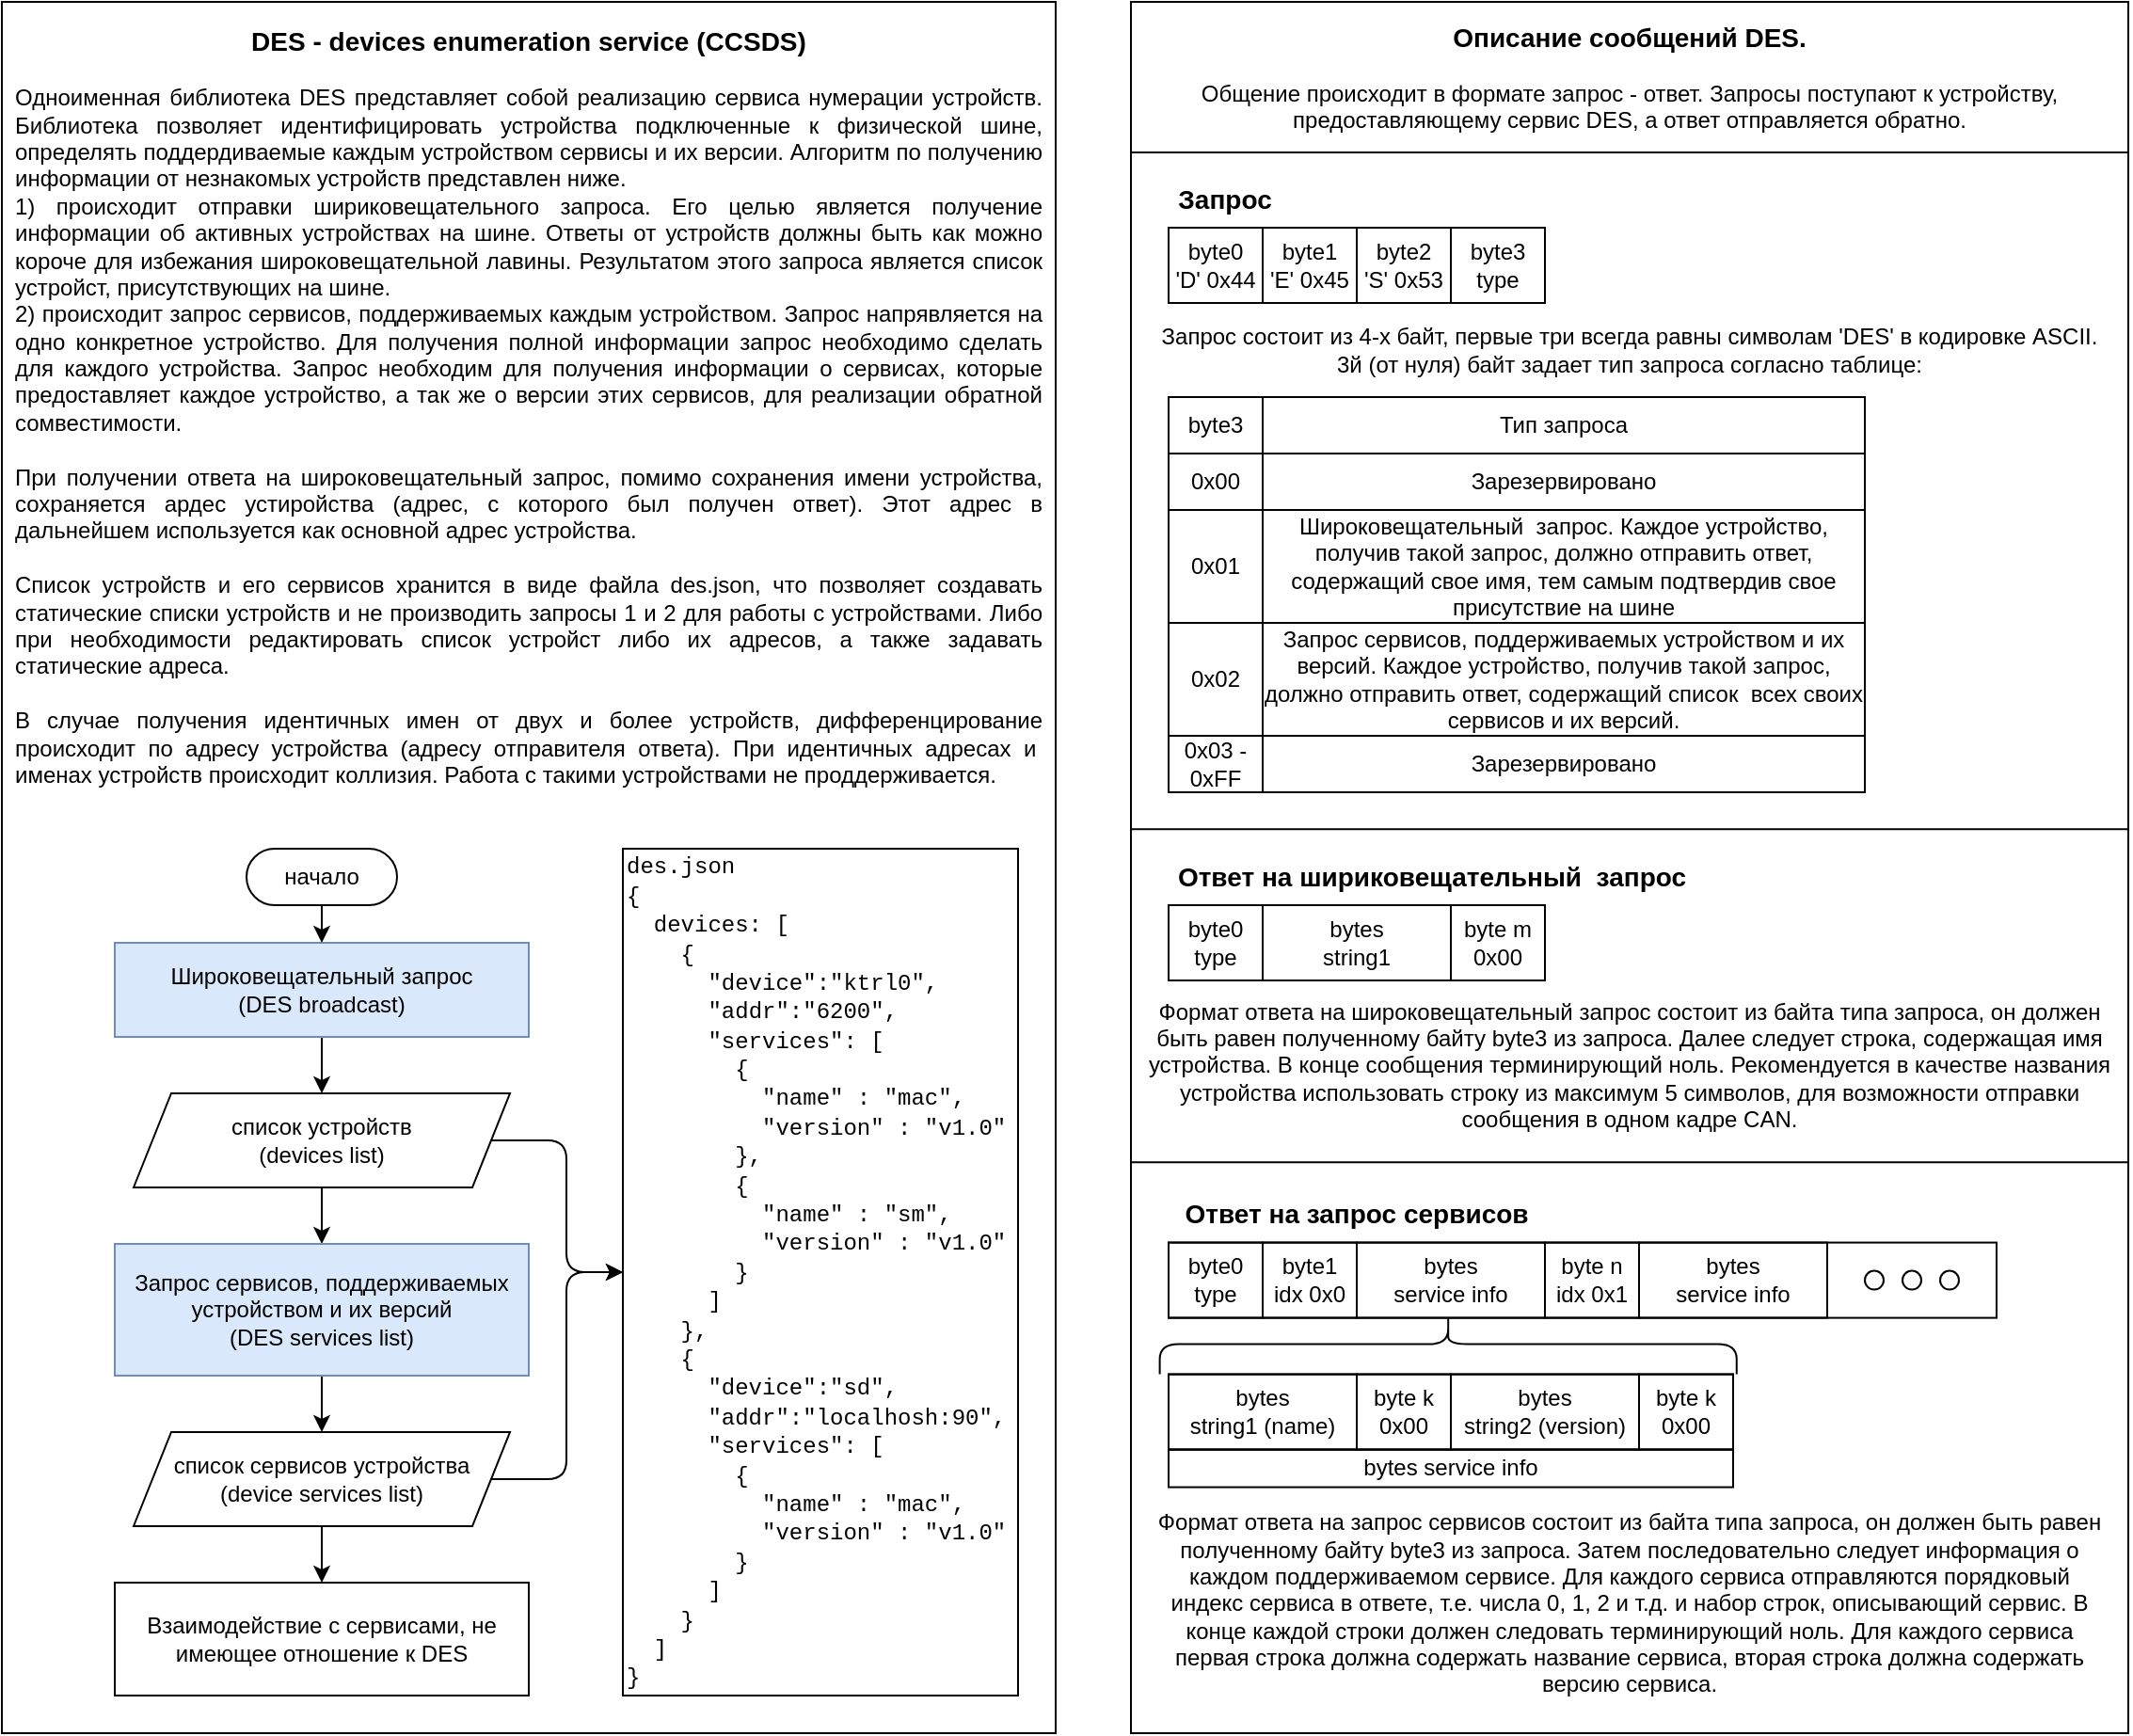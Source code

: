 <mxfile>
    <diagram id="9955hTIZ9qIGO8fSdCxM" name="Page-1">
        <mxGraphModel dx="980" dy="728" grid="1" gridSize="10" guides="1" tooltips="1" connect="0" arrows="1" fold="1" page="1" pageScale="1" pageWidth="850" pageHeight="1100" math="0" shadow="0">
            <root>
                <mxCell id="0"/>
                <mxCell id="1" parent="0"/>
                <mxCell id="49" value="" style="rounded=0;whiteSpace=wrap;html=1;" vertex="1" parent="1">
                    <mxGeometry x="740" y="560" width="200" height="40" as="geometry"/>
                </mxCell>
                <mxCell id="2" value="&lt;div style=&quot;&quot;&gt;&lt;span style=&quot;background-color: initial;&quot;&gt;&lt;b&gt;&lt;font style=&quot;font-size: 14px;&quot;&gt;DES - devices enumeration service (CCSDS)&lt;/font&gt;&lt;/b&gt;&lt;/span&gt;&lt;/div&gt;&lt;div style=&quot;&quot;&gt;&lt;span style=&quot;background-color: initial;&quot;&gt;&lt;br&gt;&lt;/span&gt;&lt;/div&gt;&lt;span style=&quot;background-color: initial;&quot;&gt;&lt;div style=&quot;text-align: justify;&quot;&gt;&lt;span style=&quot;background-color: initial;&quot;&gt;Одноименная библиотека DES представляет собой реализацию сервиса нумерации устройств. Библиотека позволяет идентифицировать устройства подключенные к физической шине, определять поддердиваемые каждым устройством сервисы и их версии. Алгоритм по получению информации от незнакомых устройств представлен ниже.&lt;/span&gt;&lt;/div&gt;&lt;div style=&quot;text-align: justify;&quot;&gt;&lt;span style=&quot;background-color: initial;&quot;&gt;1) происходит отправки шириковещательного запроса. Его целью является получение информации об активных устройствах на шине. Ответы от устройств должны быть как можно короче для избежания широковещательной лавины. Результатом этого запроса является список устройст, присутствующих на шине.&lt;/span&gt;&lt;/div&gt;&lt;div style=&quot;text-align: justify;&quot;&gt;&lt;span style=&quot;background-color: initial;&quot;&gt;2) происходит запрос сервисов, поддерживаемых каждым устройством. Запрос напрявляется на одно конкретное устройство. Для получения полной информации запрос необходимо сделать для каждого устройства. Запрос необходим для получения информации о сервисах, которые предоставляет каждое устройство, а так же о версии этих сервисов, для реализации обратной сомвестимости.&lt;/span&gt;&lt;/div&gt;&lt;div style=&quot;text-align: justify;&quot;&gt;&lt;span style=&quot;background-color: initial;&quot;&gt;&lt;br&gt;&lt;/span&gt;&lt;/div&gt;&lt;div style=&quot;text-align: justify;&quot;&gt;&lt;span style=&quot;background-color: initial;&quot;&gt;При получении ответа на широковещательный запрос, помимо сохранения имени устройства, сохраняется ардес устиройства (адрес, с которого был получен ответ). Этот адрес в дальнейшем используется как основной адрес устройства.&lt;/span&gt;&lt;/div&gt;&lt;div style=&quot;text-align: justify;&quot;&gt;&lt;span style=&quot;background-color: initial;&quot;&gt;&lt;br&gt;&lt;/span&gt;&lt;/div&gt;&lt;div style=&quot;text-align: justify;&quot;&gt;&lt;span style=&quot;background-color: initial;&quot;&gt;Список устройств и его сервисов хранится в виде файла des.json, что позволяет создавать статические списки устройств и не производить запросы 1 и 2 для работы с устройствами. Либо при необходимости редактировать список устройст либо их адресов, а также задавать статические адреса.&lt;/span&gt;&lt;br&gt;&lt;/div&gt;&lt;div style=&quot;text-align: justify;&quot;&gt;&lt;br&gt;&lt;/div&gt;&lt;div style=&quot;text-align: justify;&quot;&gt;В случае получения идентичных имен от двух и более устройств, дифференцирование происходит по адресу устройства (адресу отправителя ответа). При идентичных адресах и&amp;nbsp; именах устройств происходит коллизия. Работа с такими устройствами не проддерживается.&lt;/div&gt;&lt;div style=&quot;text-align: justify;&quot;&gt;&lt;span style=&quot;background-color: initial;&quot;&gt;&lt;br&gt;&lt;/span&gt;&lt;/div&gt;&lt;/span&gt;" style="rounded=0;whiteSpace=wrap;html=1;verticalAlign=top;spacing=8;movable=1;resizable=1;rotatable=1;deletable=1;editable=1;connectable=1;" parent="1" vertex="1">
                    <mxGeometry x="120" y="80" width="560" height="920" as="geometry"/>
                </mxCell>
                <mxCell id="6" style="edgeStyle=none;html=1;" parent="1" source="3" target="5" edge="1">
                    <mxGeometry relative="1" as="geometry"/>
                </mxCell>
                <mxCell id="3" value="Широковещательный запрос&lt;br&gt;(DES broadcast)" style="rounded=0;whiteSpace=wrap;html=1;fillColor=#dae8fc;strokeColor=#6c8ebf;" parent="1" vertex="1">
                    <mxGeometry x="180" y="580" width="220" height="50" as="geometry"/>
                </mxCell>
                <mxCell id="10" style="edgeStyle=none;html=1;" parent="1" source="5" target="9" edge="1">
                    <mxGeometry relative="1" as="geometry"/>
                </mxCell>
                <mxCell id="16" style="edgeStyle=orthogonalEdgeStyle;html=1;entryX=0;entryY=0.5;entryDx=0;entryDy=0;fontFamily=Courier New;exitX=1;exitY=0.5;exitDx=0;exitDy=0;" parent="1" source="5" target="15" edge="1">
                    <mxGeometry relative="1" as="geometry"/>
                </mxCell>
                <mxCell id="5" value="список устройств&lt;br&gt;(devices list)" style="shape=parallelogram;perimeter=parallelogramPerimeter;whiteSpace=wrap;html=1;fixedSize=1;" parent="1" vertex="1">
                    <mxGeometry x="190" y="660" width="200" height="50" as="geometry"/>
                </mxCell>
                <mxCell id="8" style="edgeStyle=none;html=1;" parent="1" source="7" target="3" edge="1">
                    <mxGeometry relative="1" as="geometry"/>
                </mxCell>
                <mxCell id="7" value="начало" style="rounded=1;whiteSpace=wrap;html=1;arcSize=50;" parent="1" vertex="1">
                    <mxGeometry x="250" y="530" width="80" height="30" as="geometry"/>
                </mxCell>
                <mxCell id="12" style="edgeStyle=none;html=1;" parent="1" source="9" target="11" edge="1">
                    <mxGeometry relative="1" as="geometry"/>
                </mxCell>
                <mxCell id="9" value="Запрос сервисов, поддерживаемых устройством и их версий&lt;br&gt;(DES services list)" style="rounded=0;whiteSpace=wrap;html=1;fillColor=#dae8fc;strokeColor=#6c8ebf;" parent="1" vertex="1">
                    <mxGeometry x="180" y="740" width="220" height="70" as="geometry"/>
                </mxCell>
                <mxCell id="14" style="edgeStyle=none;html=1;" parent="1" source="11" target="13" edge="1">
                    <mxGeometry relative="1" as="geometry"/>
                </mxCell>
                <mxCell id="17" style="edgeStyle=orthogonalEdgeStyle;html=1;entryX=0;entryY=0.5;entryDx=0;entryDy=0;fontFamily=Courier New;exitX=1;exitY=0.5;exitDx=0;exitDy=0;" parent="1" source="11" target="15" edge="1">
                    <mxGeometry relative="1" as="geometry"/>
                </mxCell>
                <mxCell id="11" value="список сервисов устройства&lt;br&gt;(device services list)" style="shape=parallelogram;perimeter=parallelogramPerimeter;whiteSpace=wrap;html=1;fixedSize=1;" parent="1" vertex="1">
                    <mxGeometry x="190" y="840" width="200" height="50" as="geometry"/>
                </mxCell>
                <mxCell id="13" value="Взаимодействие с сервисами, не имеющее отношение к DES" style="rounded=0;whiteSpace=wrap;html=1;" parent="1" vertex="1">
                    <mxGeometry x="180" y="920" width="220" height="60" as="geometry"/>
                </mxCell>
                <mxCell id="15" value="&lt;font face=&quot;Courier New&quot;&gt;des.json&lt;br&gt;{&lt;br&gt;&amp;nbsp; devices: [&lt;br&gt;&amp;nbsp; &amp;nbsp; {&lt;br&gt;&amp;nbsp; &amp;nbsp; &amp;nbsp; &quot;device&quot;:&quot;ktrl0&quot;,&lt;br&gt;&amp;nbsp; &amp;nbsp; &amp;nbsp;&amp;nbsp;&lt;/font&gt;&lt;span style=&quot;font-family: &amp;quot;Courier New&amp;quot;;&quot;&gt;&quot;addr&quot;:&quot;6200&quot;,&lt;/span&gt;&lt;font face=&quot;Courier New&quot;&gt;&lt;br&gt;&amp;nbsp; &amp;nbsp; &amp;nbsp; &quot;services&quot;: [&lt;br&gt;&amp;nbsp; &amp;nbsp; &amp;nbsp; &amp;nbsp; {&lt;br&gt;&amp;nbsp; &amp;nbsp; &amp;nbsp; &amp;nbsp; &amp;nbsp; &quot;name&quot; : &quot;mac&quot;,&lt;br&gt;&amp;nbsp; &amp;nbsp; &amp;nbsp; &amp;nbsp; &amp;nbsp; &quot;version&quot; : &quot;v1.0&quot;&lt;br&gt;&amp;nbsp; &amp;nbsp; &amp;nbsp; &amp;nbsp; },&lt;br&gt;&amp;nbsp; &amp;nbsp; &amp;nbsp; &amp;nbsp; {&lt;br&gt;&amp;nbsp; &amp;nbsp; &amp;nbsp; &amp;nbsp; &amp;nbsp; &quot;name&quot; : &quot;sm&quot;,&lt;br&gt;&amp;nbsp; &amp;nbsp; &amp;nbsp; &amp;nbsp; &amp;nbsp; &quot;version&quot; : &quot;v1.0&quot;&lt;br&gt;&amp;nbsp; &amp;nbsp; &amp;nbsp; &amp;nbsp; }&lt;br&gt;&amp;nbsp; &amp;nbsp; &amp;nbsp; ]&amp;nbsp;&lt;br&gt;&amp;nbsp; &amp;nbsp; },&lt;br&gt;&lt;/font&gt;&lt;span style=&quot;font-family: &amp;quot;Courier New&amp;quot;;&quot;&gt;&amp;nbsp; &amp;nbsp; {&lt;/span&gt;&lt;br style=&quot;border-color: var(--border-color); font-family: &amp;quot;Courier New&amp;quot;;&quot;&gt;&lt;span style=&quot;font-family: &amp;quot;Courier New&amp;quot;;&quot;&gt;&amp;nbsp; &amp;nbsp; &amp;nbsp; &quot;device&quot;:&quot;sd&quot;,&lt;br&gt;&lt;/span&gt;&lt;span style=&quot;font-family: &amp;quot;Courier New&amp;quot;;&quot;&gt;&amp;nbsp; &amp;nbsp; &amp;nbsp; &quot;addr&quot;:&quot;localhosh:90&quot;,&lt;/span&gt;&lt;br style=&quot;border-color: var(--border-color); font-family: &amp;quot;Courier New&amp;quot;;&quot;&gt;&lt;span style=&quot;font-family: &amp;quot;Courier New&amp;quot;;&quot;&gt;&amp;nbsp; &amp;nbsp; &amp;nbsp; &quot;services&quot;: [&lt;/span&gt;&lt;br style=&quot;border-color: var(--border-color); font-family: &amp;quot;Courier New&amp;quot;;&quot;&gt;&lt;span style=&quot;font-family: &amp;quot;Courier New&amp;quot;;&quot;&gt;&amp;nbsp; &amp;nbsp; &amp;nbsp; &amp;nbsp; {&lt;/span&gt;&lt;br style=&quot;border-color: var(--border-color); font-family: &amp;quot;Courier New&amp;quot;;&quot;&gt;&lt;span style=&quot;font-family: &amp;quot;Courier New&amp;quot;;&quot;&gt;&amp;nbsp; &amp;nbsp; &amp;nbsp; &amp;nbsp; &amp;nbsp; &quot;name&quot; : &quot;mac&quot;,&lt;/span&gt;&lt;br style=&quot;border-color: var(--border-color); font-family: &amp;quot;Courier New&amp;quot;;&quot;&gt;&lt;span style=&quot;font-family: &amp;quot;Courier New&amp;quot;;&quot;&gt;&amp;nbsp; &amp;nbsp; &amp;nbsp; &amp;nbsp; &amp;nbsp; &quot;version&quot; : &quot;v1.0&quot;&lt;/span&gt;&lt;br style=&quot;border-color: var(--border-color); font-family: &amp;quot;Courier New&amp;quot;;&quot;&gt;&lt;span style=&quot;font-family: &amp;quot;Courier New&amp;quot;;&quot;&gt;&amp;nbsp; &amp;nbsp; &amp;nbsp; &amp;nbsp; }&lt;/span&gt;&lt;br style=&quot;border-color: var(--border-color); font-family: &amp;quot;Courier New&amp;quot;;&quot;&gt;&lt;span style=&quot;font-family: &amp;quot;Courier New&amp;quot;;&quot;&gt;&amp;nbsp; &amp;nbsp; &amp;nbsp; ]&lt;/span&gt;&lt;br style=&quot;border-color: var(--border-color); font-family: &amp;quot;Courier New&amp;quot;;&quot;&gt;&lt;span style=&quot;font-family: &amp;quot;Courier New&amp;quot;;&quot;&gt;&amp;nbsp; &amp;nbsp; }&lt;/span&gt;&lt;font face=&quot;Courier New&quot;&gt;&lt;br&gt;&amp;nbsp; ]&lt;br&gt;}&lt;/font&gt;" style="rounded=0;whiteSpace=wrap;html=1;align=left;" parent="1" vertex="1">
                    <mxGeometry x="450" y="530" width="210" height="450" as="geometry"/>
                </mxCell>
                <mxCell id="18" value="" style="rounded=0;whiteSpace=wrap;html=1;movable=1;resizable=1;rotatable=1;deletable=1;editable=1;connectable=1;" vertex="1" parent="1">
                    <mxGeometry x="720" y="80" width="530" height="920" as="geometry"/>
                </mxCell>
                <mxCell id="20" value="&lt;font style=&quot;font-size: 14px;&quot;&gt;&lt;b&gt;Описание сообщений DES.&lt;/b&gt;&lt;/font&gt;&lt;br&gt;&lt;br&gt;Общение происходит в формате запрос - ответ. Запросы поступают к устройству, предоставляющему сервис DES, а ответ отправляется обратно." style="text;html=1;strokeColor=none;fillColor=none;align=center;verticalAlign=middle;whiteSpace=wrap;rounded=0;" vertex="1" parent="1">
                    <mxGeometry x="720" y="90" width="530" height="60" as="geometry"/>
                </mxCell>
                <mxCell id="22" value="" style="rounded=0;whiteSpace=wrap;html=1;" vertex="1" parent="1">
                    <mxGeometry x="740" y="200" width="200" height="40" as="geometry"/>
                </mxCell>
                <mxCell id="23" value="" style="endArrow=none;html=1;entryX=0.25;entryY=0;entryDx=0;entryDy=0;exitX=0.25;exitY=1;exitDx=0;exitDy=0;" edge="1" parent="1" source="22" target="22">
                    <mxGeometry width="50" height="50" relative="1" as="geometry">
                        <mxPoint x="890" y="390" as="sourcePoint"/>
                        <mxPoint x="940" y="340" as="targetPoint"/>
                    </mxGeometry>
                </mxCell>
                <mxCell id="24" value="" style="endArrow=none;html=1;entryX=0.5;entryY=0;entryDx=0;entryDy=0;exitX=0.5;exitY=1;exitDx=0;exitDy=0;" edge="1" parent="1" source="22" target="22">
                    <mxGeometry width="50" height="50" relative="1" as="geometry">
                        <mxPoint x="800" y="250" as="sourcePoint"/>
                        <mxPoint x="800" y="210" as="targetPoint"/>
                    </mxGeometry>
                </mxCell>
                <mxCell id="25" value="" style="endArrow=none;html=1;entryX=0.75;entryY=0;entryDx=0;entryDy=0;exitX=0.75;exitY=1;exitDx=0;exitDy=0;" edge="1" parent="1" source="22" target="22">
                    <mxGeometry width="50" height="50" relative="1" as="geometry">
                        <mxPoint x="810" y="260" as="sourcePoint"/>
                        <mxPoint x="810" y="220" as="targetPoint"/>
                    </mxGeometry>
                </mxCell>
                <mxCell id="26" value="byte0&lt;br&gt;'D' 0x44" style="text;html=1;strokeColor=none;fillColor=none;align=center;verticalAlign=middle;whiteSpace=wrap;rounded=0;" vertex="1" parent="1">
                    <mxGeometry x="740" y="200" width="50" height="40" as="geometry"/>
                </mxCell>
                <mxCell id="27" value="byte1&lt;br&gt;'E' 0x45" style="text;html=1;strokeColor=none;fillColor=none;align=center;verticalAlign=middle;whiteSpace=wrap;rounded=0;" vertex="1" parent="1">
                    <mxGeometry x="790" y="200" width="50" height="40" as="geometry"/>
                </mxCell>
                <mxCell id="28" value="byte2&lt;br&gt;'S' 0x53" style="text;html=1;strokeColor=none;fillColor=none;align=center;verticalAlign=middle;whiteSpace=wrap;rounded=0;" vertex="1" parent="1">
                    <mxGeometry x="840" y="200" width="50" height="40" as="geometry"/>
                </mxCell>
                <mxCell id="29" value="byte3&lt;br&gt;type" style="text;html=1;strokeColor=none;fillColor=none;align=center;verticalAlign=middle;whiteSpace=wrap;rounded=0;" vertex="1" parent="1">
                    <mxGeometry x="890" y="200" width="50" height="40" as="geometry"/>
                </mxCell>
                <mxCell id="31" value="Запрос состоит из 4-х байт, первые три всегда равны символам 'DES' в кодировке ASCII.&lt;br&gt;&lt;div style=&quot;&quot;&gt;&lt;span style=&quot;background-color: initial;&quot;&gt;3й (от нуля) байт задает тип запроса согласно таблице:&lt;/span&gt;&lt;/div&gt;" style="text;html=1;strokeColor=none;fillColor=none;align=center;verticalAlign=middle;whiteSpace=wrap;rounded=0;" vertex="1" parent="1">
                    <mxGeometry x="720" y="240" width="530" height="50" as="geometry"/>
                </mxCell>
                <mxCell id="32" value="byte3" style="rounded=0;whiteSpace=wrap;html=1;" vertex="1" parent="1">
                    <mxGeometry x="740" y="290" width="50" height="30" as="geometry"/>
                </mxCell>
                <mxCell id="33" value="Тип запроса" style="rounded=0;whiteSpace=wrap;html=1;" vertex="1" parent="1">
                    <mxGeometry x="790" y="290" width="320" height="30" as="geometry"/>
                </mxCell>
                <mxCell id="34" value="0x00" style="rounded=0;whiteSpace=wrap;html=1;" vertex="1" parent="1">
                    <mxGeometry x="740" y="320" width="50" height="30" as="geometry"/>
                </mxCell>
                <mxCell id="35" value="Зарезервировано" style="rounded=0;whiteSpace=wrap;html=1;" vertex="1" parent="1">
                    <mxGeometry x="790" y="320" width="320" height="30" as="geometry"/>
                </mxCell>
                <mxCell id="36" value="0x01" style="rounded=0;whiteSpace=wrap;html=1;" vertex="1" parent="1">
                    <mxGeometry x="740" y="350" width="50" height="60" as="geometry"/>
                </mxCell>
                <mxCell id="37" value="Широковещательный&amp;nbsp; запрос. Каждое устройство, получив такой запрос, должно отправить ответ, содержащий свое имя, тем самым подтвердив свое присутствие на шине" style="rounded=0;whiteSpace=wrap;html=1;" vertex="1" parent="1">
                    <mxGeometry x="790" y="350" width="320" height="60" as="geometry"/>
                </mxCell>
                <mxCell id="38" value="0x02" style="rounded=0;whiteSpace=wrap;html=1;" vertex="1" parent="1">
                    <mxGeometry x="740" y="410" width="50" height="60" as="geometry"/>
                </mxCell>
                <mxCell id="39" value="Запрос сервисов, поддерживаемых устройством и их версий. Каждое устройство, получив такой запрос, должно отправить ответ, содержащий список&amp;nbsp; всех своих сервисов и их версий." style="rounded=0;whiteSpace=wrap;html=1;" vertex="1" parent="1">
                    <mxGeometry x="790" y="410" width="320" height="60" as="geometry"/>
                </mxCell>
                <mxCell id="40" value="0x03 - 0xFF" style="rounded=0;whiteSpace=wrap;html=1;" vertex="1" parent="1">
                    <mxGeometry x="740" y="470" width="50" height="30" as="geometry"/>
                </mxCell>
                <mxCell id="41" value="Зарезервировано" style="rounded=0;whiteSpace=wrap;html=1;" vertex="1" parent="1">
                    <mxGeometry x="790" y="470" width="320" height="30" as="geometry"/>
                </mxCell>
                <mxCell id="43" value="byte0&lt;br&gt;type" style="text;html=1;strokeColor=default;fillColor=none;align=center;verticalAlign=middle;whiteSpace=wrap;rounded=0;" vertex="1" parent="1">
                    <mxGeometry x="740" y="560" width="50" height="40" as="geometry"/>
                </mxCell>
                <mxCell id="45" value="bytes&lt;br&gt;string1" style="text;html=1;strokeColor=default;fillColor=none;align=center;verticalAlign=middle;whiteSpace=wrap;rounded=0;" vertex="1" parent="1">
                    <mxGeometry x="790" y="560" width="100" height="40" as="geometry"/>
                </mxCell>
                <mxCell id="46" value="byte m&lt;br&gt;0x00" style="text;html=1;strokeColor=default;fillColor=none;align=center;verticalAlign=middle;whiteSpace=wrap;rounded=0;" vertex="1" parent="1">
                    <mxGeometry x="890" y="560" width="50" height="40" as="geometry"/>
                </mxCell>
                <mxCell id="57" value="Формат ответа на широковещательный запрос состоит из байта типа запроса, он должен быть равен полученному байту byte3 из запроса. Далее следует строка, содержащая имя устройства. В конце сообщения терминирующий ноль. Рекомендуется в качестве названия устройства использовать строку из максимум 5 символов, для возможности отправки сообщения в одном кадре CAN." style="text;html=1;strokeColor=none;fillColor=none;align=center;verticalAlign=middle;whiteSpace=wrap;rounded=0;" vertex="1" parent="1">
                    <mxGeometry x="720" y="600" width="530" height="90" as="geometry"/>
                </mxCell>
                <mxCell id="59" value="" style="rounded=0;whiteSpace=wrap;html=1;" vertex="1" parent="1">
                    <mxGeometry x="740" y="739.29" width="440" height="40" as="geometry"/>
                </mxCell>
                <mxCell id="60" value="byte0&lt;br&gt;type" style="text;html=1;strokeColor=default;fillColor=none;align=center;verticalAlign=middle;whiteSpace=wrap;rounded=0;" vertex="1" parent="1">
                    <mxGeometry x="740" y="739.29" width="50" height="40" as="geometry"/>
                </mxCell>
                <mxCell id="61" value="byte1&lt;br&gt;idx 0x0" style="text;html=1;strokeColor=default;fillColor=none;align=center;verticalAlign=middle;whiteSpace=wrap;rounded=0;" vertex="1" parent="1">
                    <mxGeometry x="790" y="739.29" width="50" height="40" as="geometry"/>
                </mxCell>
                <mxCell id="62" value="bytes&lt;br&gt;service info" style="text;html=1;strokeColor=default;fillColor=none;align=center;verticalAlign=middle;whiteSpace=wrap;rounded=0;" vertex="1" parent="1">
                    <mxGeometry x="840" y="739.29" width="100" height="40" as="geometry"/>
                </mxCell>
                <mxCell id="66" value="byte n&lt;br&gt;idx 0x1" style="text;html=1;strokeColor=default;fillColor=none;align=center;verticalAlign=middle;whiteSpace=wrap;rounded=0;" vertex="1" parent="1">
                    <mxGeometry x="940" y="739.29" width="50" height="40" as="geometry"/>
                </mxCell>
                <mxCell id="67" value="bytes&lt;br&gt;service info" style="text;html=1;strokeColor=default;fillColor=none;align=center;verticalAlign=middle;whiteSpace=wrap;rounded=0;" vertex="1" parent="1">
                    <mxGeometry x="990" y="739.29" width="100" height="40" as="geometry"/>
                </mxCell>
                <mxCell id="72" value="" style="ellipse;whiteSpace=wrap;html=1;aspect=fixed;strokeColor=default;" vertex="1" parent="1">
                    <mxGeometry x="1110" y="754.29" width="10" height="10" as="geometry"/>
                </mxCell>
                <mxCell id="76" value="" style="ellipse;whiteSpace=wrap;html=1;aspect=fixed;strokeColor=default;" vertex="1" parent="1">
                    <mxGeometry x="1130" y="754.29" width="10" height="10" as="geometry"/>
                </mxCell>
                <mxCell id="77" value="" style="ellipse;whiteSpace=wrap;html=1;aspect=fixed;strokeColor=default;" vertex="1" parent="1">
                    <mxGeometry x="1150" y="754.29" width="10" height="10" as="geometry"/>
                </mxCell>
                <mxCell id="78" value="" style="rounded=0;whiteSpace=wrap;html=1;" vertex="1" parent="1">
                    <mxGeometry x="740" y="809.29" width="300" height="40" as="geometry"/>
                </mxCell>
                <mxCell id="81" value="bytes&lt;br&gt;string1 (name)" style="text;html=1;strokeColor=default;fillColor=none;align=center;verticalAlign=middle;whiteSpace=wrap;rounded=0;" vertex="1" parent="1">
                    <mxGeometry x="740" y="809.29" width="100" height="40" as="geometry"/>
                </mxCell>
                <mxCell id="82" value="byte k&lt;br&gt;0x00" style="text;html=1;strokeColor=default;fillColor=none;align=center;verticalAlign=middle;whiteSpace=wrap;rounded=0;" vertex="1" parent="1">
                    <mxGeometry x="840" y="809.29" width="50" height="40" as="geometry"/>
                </mxCell>
                <mxCell id="83" value="bytes&lt;br&gt;string2 (version)" style="text;html=1;strokeColor=default;fillColor=none;align=center;verticalAlign=middle;whiteSpace=wrap;rounded=0;" vertex="1" parent="1">
                    <mxGeometry x="890" y="809.29" width="100" height="40" as="geometry"/>
                </mxCell>
                <mxCell id="84" value="byte k&lt;br&gt;0x00" style="text;html=1;strokeColor=default;fillColor=none;align=center;verticalAlign=middle;whiteSpace=wrap;rounded=0;" vertex="1" parent="1">
                    <mxGeometry x="990" y="809.29" width="50" height="40" as="geometry"/>
                </mxCell>
                <mxCell id="86" value="" style="shape=curlyBracket;whiteSpace=wrap;html=1;rounded=1;flipH=1;labelPosition=right;verticalLabelPosition=middle;align=left;verticalAlign=middle;strokeColor=default;fillColor=#000000;rotation=-90;size=0.5;" vertex="1" parent="1">
                    <mxGeometry x="872.58" y="640" width="32.03" height="306.57" as="geometry"/>
                </mxCell>
                <mxCell id="87" value="bytes service info" style="text;html=1;strokeColor=default;fillColor=none;align=center;verticalAlign=middle;whiteSpace=wrap;rounded=0;" vertex="1" parent="1">
                    <mxGeometry x="740" y="849.29" width="300" height="20" as="geometry"/>
                </mxCell>
                <mxCell id="88" value="Формат ответа на запрос сервисов состоит из байта типа запроса, он должен быть равен полученному байту byte3 из запроса. Затем последовательно следует информация о каждом поддерживаемом сервисе. Для каждого сервиса отправляются порядковый индекс сервиса в ответе, т.е. числа 0, 1, 2 и т.д. и набор строк, описывающий сервис. В конце каждой строки должен следовать терминирующий ноль. Для каждого сервиса первая строка должна содержать название сервиса, вторая строка должна содержать версию сервиса." style="text;html=1;strokeColor=none;fillColor=none;align=center;verticalAlign=middle;whiteSpace=wrap;rounded=0;" vertex="1" parent="1">
                    <mxGeometry x="730" y="876.57" width="510" height="109.29" as="geometry"/>
                </mxCell>
                <mxCell id="90" value="&lt;b&gt;&lt;font style=&quot;font-size: 14px;&quot;&gt;Запрос&lt;/font&gt;&lt;/b&gt;" style="text;html=1;strokeColor=none;fillColor=none;align=center;verticalAlign=middle;whiteSpace=wrap;rounded=0;" vertex="1" parent="1">
                    <mxGeometry x="740" y="170" width="60" height="30" as="geometry"/>
                </mxCell>
                <mxCell id="91" value="&lt;b&gt;&lt;font style=&quot;font-size: 14px;&quot;&gt;Ответ на шириковещательный&amp;nbsp; запрос&lt;/font&gt;&lt;/b&gt;" style="text;html=1;strokeColor=none;fillColor=none;align=center;verticalAlign=middle;whiteSpace=wrap;rounded=0;" vertex="1" parent="1">
                    <mxGeometry x="720" y="530" width="320" height="30" as="geometry"/>
                </mxCell>
                <mxCell id="92" value="&lt;b&gt;&lt;font style=&quot;font-size: 14px;&quot;&gt;Ответ на запрос сервисов&lt;/font&gt;&lt;/b&gt;" style="text;html=1;strokeColor=none;fillColor=none;align=center;verticalAlign=middle;whiteSpace=wrap;rounded=0;" vertex="1" parent="1">
                    <mxGeometry x="740" y="709.29" width="200" height="30" as="geometry"/>
                </mxCell>
                <mxCell id="93" value="" style="endArrow=none;html=1;fontSize=14;" edge="1" parent="1">
                    <mxGeometry width="50" height="50" relative="1" as="geometry">
                        <mxPoint x="720" y="160" as="sourcePoint"/>
                        <mxPoint x="1250" y="160" as="targetPoint"/>
                    </mxGeometry>
                </mxCell>
                <mxCell id="94" value="" style="endArrow=none;html=1;fontSize=14;" edge="1" parent="1">
                    <mxGeometry width="50" height="50" relative="1" as="geometry">
                        <mxPoint x="720" y="519.57" as="sourcePoint"/>
                        <mxPoint x="1250" y="519.57" as="targetPoint"/>
                    </mxGeometry>
                </mxCell>
                <mxCell id="95" value="" style="endArrow=none;html=1;fontSize=14;" edge="1" parent="1">
                    <mxGeometry width="50" height="50" relative="1" as="geometry">
                        <mxPoint x="720" y="696.57" as="sourcePoint"/>
                        <mxPoint x="1250" y="696.57" as="targetPoint"/>
                    </mxGeometry>
                </mxCell>
            </root>
        </mxGraphModel>
    </diagram>
</mxfile>
